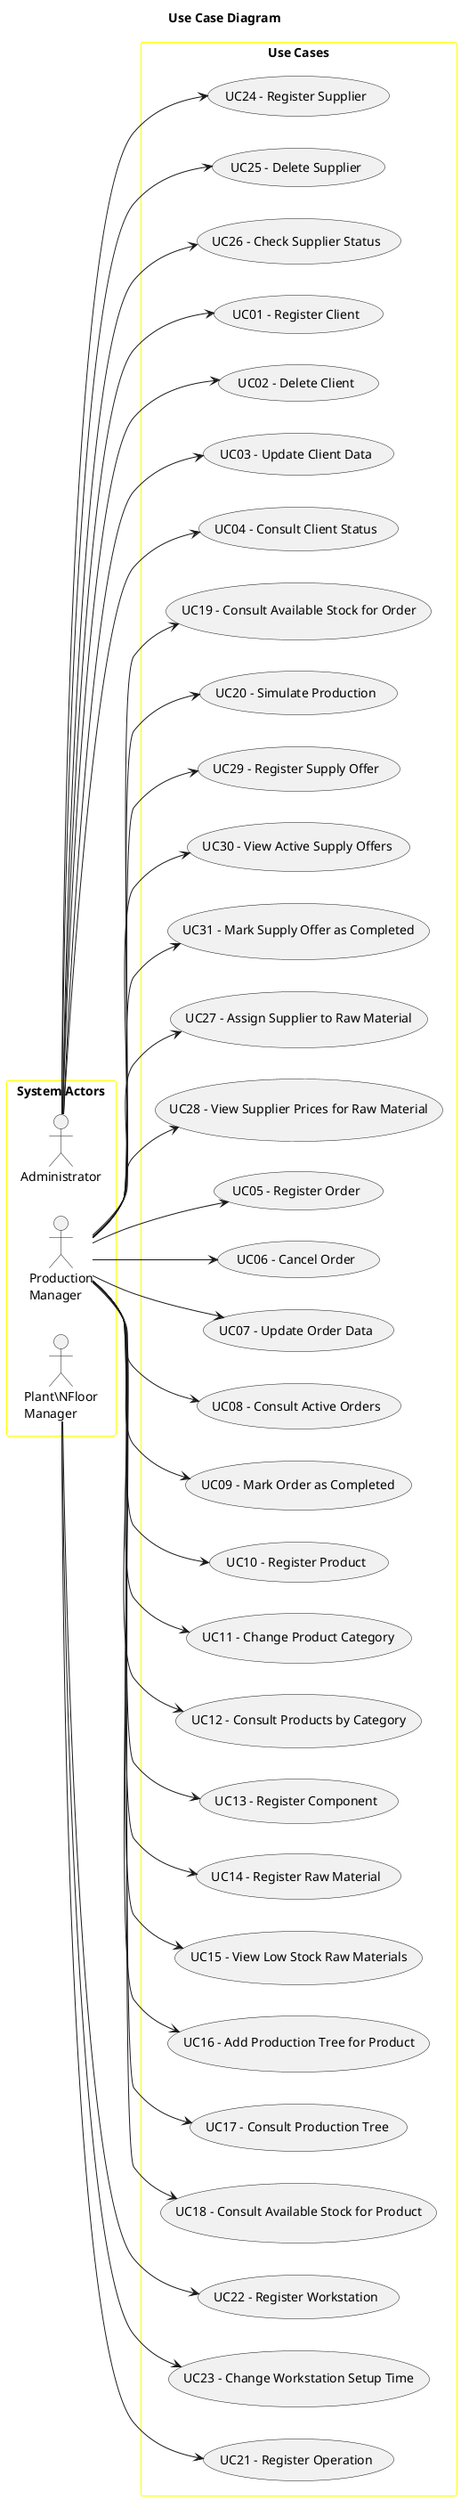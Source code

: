 @startuml
skinparam packageStyle rectangle
skinparam rectangle {
    BorderColor yellow
}

title Use Case Diagram

left to right direction

rectangle "System Actors" as actors {
    actor Administrator
    actor "Production\nManager" as PM
    actor "Plant\NFloor\nManager" as PFM
}

rectangle "Use Cases" as usecases {
    usecase "UC01 - Register Client" as UC01
    Administrator --> UC01
    usecase "UC02 - Delete Client" as UC02
    Administrator --> UC02
    usecase "UC03 - Update Client Data" as UC03
    Administrator --> UC03
    usecase "UC04 - Consult Client Status" as UC04
    Administrator --> UC04

    usecase "UC05 - Register Order" as UC05
    PM --> UC05
    usecase "UC06 - Cancel Order" as UC06
    PM --> UC06
    usecase "UC07 - Update Order Data" as UC07
    PM --> UC07
    usecase "UC08 - Consult Active Orders" as UC08
    PM --> UC08
    usecase "UC09 - Mark Order as Completed" as UC09
    PM --> UC09

    usecase "UC10 - Register Product" as UC10
    PM --> UC10
    usecase "UC11 - Change Product Category" as UC11
    PM --> UC11
    usecase "UC12 - Consult Products by Category" as UC12
    PM --> UC12

    usecase "UC13 - Register Component" as UC13
    PM --> UC13
    usecase "UC14 - Register Raw Material" as UC14
    PM --> UC14
    usecase "UC15 - View Low Stock Raw Materials" as UC15
    PM --> UC15

    usecase "UC16 - Add Production Tree for Product" as UC16
    PM --> UC16
    usecase "UC17 - Consult Production Tree" as UC17
    PM --> UC17
    usecase "UC18 - Consult Available Stock for Product" as UC18
    PM --> UC18
    usecase "UC19 - Consult Available Stock for Order" as UC19
    PM --> UC19
    usecase "UC20 - Simulate Production" as UC20
    PM --> UC20

    usecase "UC21 - Register Operation" as UC21
    PFM --> UC21

    usecase "UC22 - Register Workstation" as UC22
    PFM --> UC22
    usecase "UC23 - Change Workstation Setup Time" as UC23
    PFM --> UC23

    usecase "UC24 - Register Supplier" as UC24
    Administrator --> UC24
    usecase "UC25 - Delete Supplier" as UC25
    Administrator --> UC25
    usecase "UC26 - Check Supplier Status" as UC26
    Administrator --> UC26

    usecase "UC27 - Assign Supplier to Raw Material" as UC27
    PM --> UC27
    usecase "UC28 - View Supplier Prices for Raw Material" as UC28
    PM --> UC28

    usecase "UC29 - Register Supply Offer" as UC29
    PM --> UC29
    usecase "UC30 - View Active Supply Offers" as UC30
    PM --> UC30
    usecase "UC31 - Mark Supply Offer as Completed" as UC31
    PM --> UC31
}

@enduml
